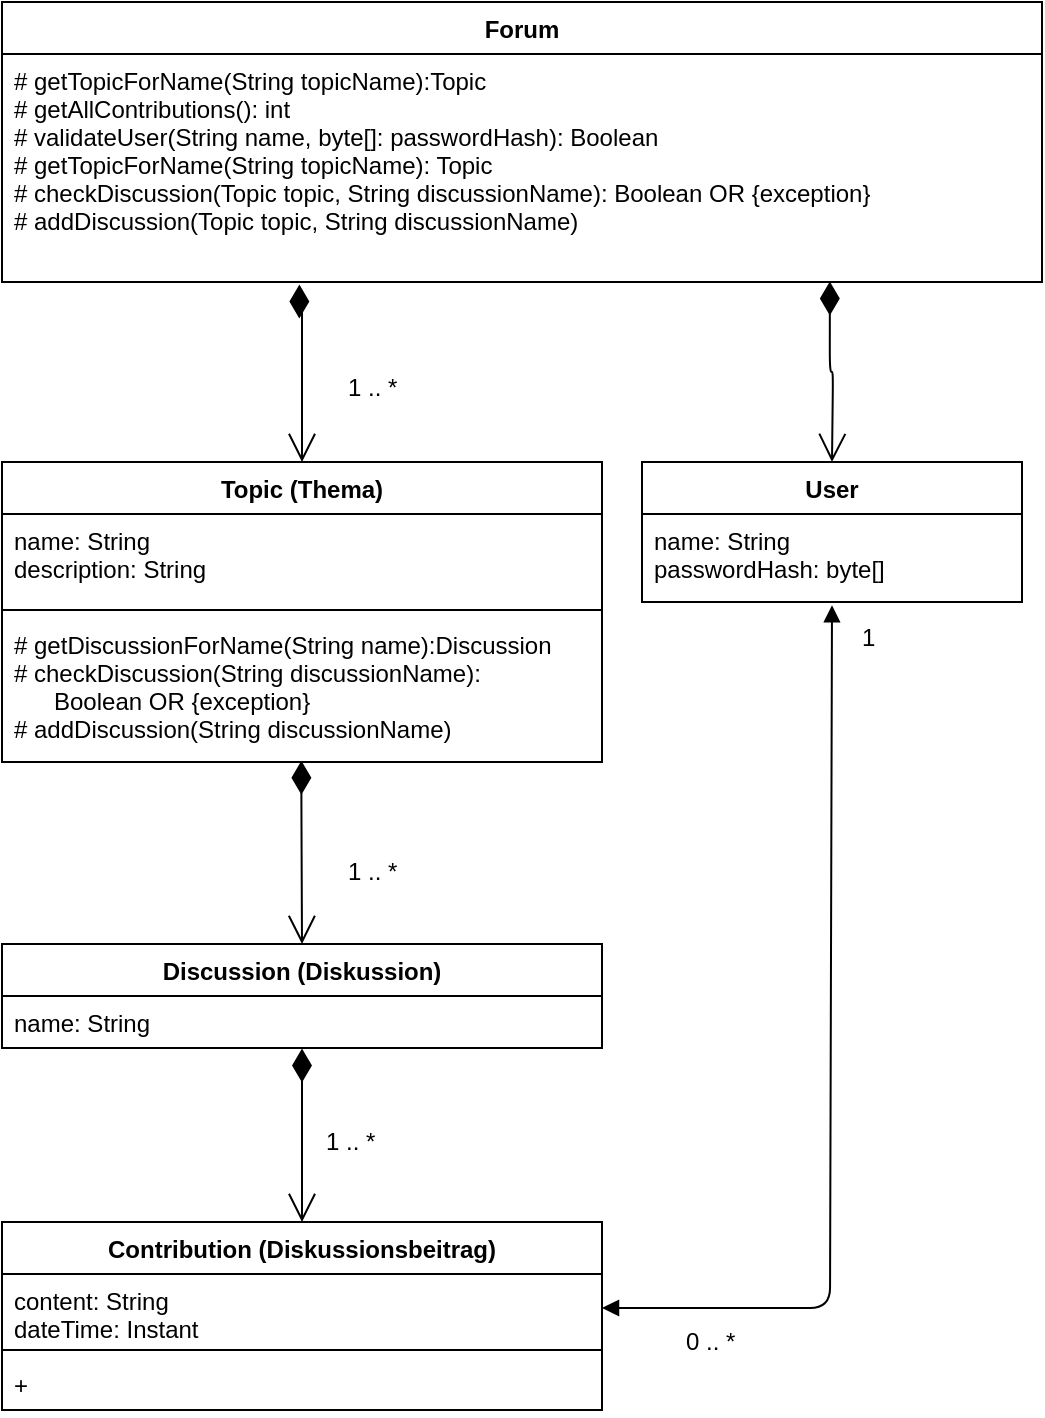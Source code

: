 <mxfile version="10.6.0" type="device"><diagram id="mlbQvvDRf6RauDncvmt-" name="Page-1"><mxGraphModel dx="557" dy="437" grid="1" gridSize="10" guides="1" tooltips="1" connect="1" arrows="1" fold="1" page="1" pageScale="1" pageWidth="850" pageHeight="1100" math="0" shadow="0"><root><mxCell id="0"/><mxCell id="1" parent="0"/><mxCell id="rJ3yqclpiGGTEM19w78W-1" value="Forum" style="swimlane;fontStyle=1;align=center;verticalAlign=top;childLayout=stackLayout;horizontal=1;startSize=26;horizontalStack=0;resizeParent=1;resizeParentMax=0;resizeLast=0;collapsible=1;marginBottom=0;" parent="1" vertex="1"><mxGeometry x="160" y="50" width="520" height="140" as="geometry"/></mxCell><mxCell id="rJ3yqclpiGGTEM19w78W-4" value="# getTopicForName(String topicName):Topic&#xA;# getAllContributions(): int&#xA;# validateUser(String name, byte[]: passwordHash): Boolean&#xA;# getTopicForName(String topicName): Topic&#xA;# checkDiscussion(Topic topic, String discussionName): Boolean OR {exception}&#xA;# addDiscussion(Topic topic, String discussionName) " style="text;strokeColor=none;fillColor=none;align=left;verticalAlign=top;spacingLeft=4;spacingRight=4;overflow=hidden;rotatable=0;points=[[0,0.5],[1,0.5]];portConstraint=eastwest;" parent="rJ3yqclpiGGTEM19w78W-1" vertex="1"><mxGeometry y="26" width="520" height="114" as="geometry"/></mxCell><mxCell id="rJ3yqclpiGGTEM19w78W-5" value="Topic (Thema)" style="swimlane;fontStyle=1;align=center;verticalAlign=top;childLayout=stackLayout;horizontal=1;startSize=26;horizontalStack=0;resizeParent=1;resizeParentMax=0;resizeLast=0;collapsible=1;marginBottom=0;" parent="1" vertex="1"><mxGeometry x="160" y="280" width="300" height="150" as="geometry"/></mxCell><mxCell id="rJ3yqclpiGGTEM19w78W-6" value="name: String&#xA;description: String&#xA;" style="text;strokeColor=none;fillColor=none;align=left;verticalAlign=top;spacingLeft=4;spacingRight=4;overflow=hidden;rotatable=0;points=[[0,0.5],[1,0.5]];portConstraint=eastwest;" parent="rJ3yqclpiGGTEM19w78W-5" vertex="1"><mxGeometry y="26" width="300" height="44" as="geometry"/></mxCell><mxCell id="rJ3yqclpiGGTEM19w78W-7" value="" style="line;strokeWidth=1;fillColor=none;align=left;verticalAlign=middle;spacingTop=-1;spacingLeft=3;spacingRight=3;rotatable=0;labelPosition=right;points=[];portConstraint=eastwest;" parent="rJ3yqclpiGGTEM19w78W-5" vertex="1"><mxGeometry y="70" width="300" height="8" as="geometry"/></mxCell><mxCell id="rJ3yqclpiGGTEM19w78W-8" value="# getDiscussionForName(String name):Discussion&#xA;# checkDiscussion(String discussionName): &#xA;      Boolean OR {exception}&#xA;# addDiscussion(String discussionName)&#xA;&#xA;" style="text;strokeColor=none;fillColor=none;align=left;verticalAlign=top;spacingLeft=4;spacingRight=4;overflow=hidden;rotatable=0;points=[[0,0.5],[1,0.5]];portConstraint=eastwest;" parent="rJ3yqclpiGGTEM19w78W-5" vertex="1"><mxGeometry y="78" width="300" height="72" as="geometry"/></mxCell><mxCell id="rJ3yqclpiGGTEM19w78W-9" value="Discussion (Diskussion)" style="swimlane;fontStyle=1;align=center;verticalAlign=top;childLayout=stackLayout;horizontal=1;startSize=26;horizontalStack=0;resizeParent=1;resizeParentMax=0;resizeLast=0;collapsible=1;marginBottom=0;" parent="1" vertex="1"><mxGeometry x="160" y="521" width="300" height="52" as="geometry"/></mxCell><mxCell id="rJ3yqclpiGGTEM19w78W-10" value="name: String" style="text;strokeColor=none;fillColor=none;align=left;verticalAlign=top;spacingLeft=4;spacingRight=4;overflow=hidden;rotatable=0;points=[[0,0.5],[1,0.5]];portConstraint=eastwest;" parent="rJ3yqclpiGGTEM19w78W-9" vertex="1"><mxGeometry y="26" width="300" height="26" as="geometry"/></mxCell><mxCell id="rJ3yqclpiGGTEM19w78W-13" value="Contribution (Diskussionsbeitrag)" style="swimlane;fontStyle=1;align=center;verticalAlign=top;childLayout=stackLayout;horizontal=1;startSize=26;horizontalStack=0;resizeParent=1;resizeParentMax=0;resizeLast=0;collapsible=1;marginBottom=0;" parent="1" vertex="1"><mxGeometry x="160" y="660" width="300" height="94" as="geometry"/></mxCell><mxCell id="rJ3yqclpiGGTEM19w78W-14" value="content: String&#xA;dateTime: Instant&#xA;" style="text;strokeColor=none;fillColor=none;align=left;verticalAlign=top;spacingLeft=4;spacingRight=4;overflow=hidden;rotatable=0;points=[[0,0.5],[1,0.5]];portConstraint=eastwest;" parent="rJ3yqclpiGGTEM19w78W-13" vertex="1"><mxGeometry y="26" width="300" height="34" as="geometry"/></mxCell><mxCell id="rJ3yqclpiGGTEM19w78W-15" value="" style="line;strokeWidth=1;fillColor=none;align=left;verticalAlign=middle;spacingTop=-1;spacingLeft=3;spacingRight=3;rotatable=0;labelPosition=right;points=[];portConstraint=eastwest;" parent="rJ3yqclpiGGTEM19w78W-13" vertex="1"><mxGeometry y="60" width="300" height="8" as="geometry"/></mxCell><mxCell id="rJ3yqclpiGGTEM19w78W-16" value="+" style="text;strokeColor=none;fillColor=none;align=left;verticalAlign=top;spacingLeft=4;spacingRight=4;overflow=hidden;rotatable=0;points=[[0,0.5],[1,0.5]];portConstraint=eastwest;" parent="rJ3yqclpiGGTEM19w78W-13" vertex="1"><mxGeometry y="68" width="300" height="26" as="geometry"/></mxCell><mxCell id="rJ3yqclpiGGTEM19w78W-18" value="User" style="swimlane;fontStyle=1;align=center;verticalAlign=top;childLayout=stackLayout;horizontal=1;startSize=26;horizontalStack=0;resizeParent=1;resizeParentMax=0;resizeLast=0;collapsible=1;marginBottom=0;" parent="1" vertex="1"><mxGeometry x="480" y="280" width="190" height="70" as="geometry"/></mxCell><mxCell id="rJ3yqclpiGGTEM19w78W-19" value="name: String&#xA;passwordHash: byte[]&#xA;" style="text;strokeColor=none;fillColor=none;align=left;verticalAlign=top;spacingLeft=4;spacingRight=4;overflow=hidden;rotatable=0;points=[[0,0.5],[1,0.5]];portConstraint=eastwest;" parent="rJ3yqclpiGGTEM19w78W-18" vertex="1"><mxGeometry y="26" width="190" height="44" as="geometry"/></mxCell><mxCell id="rJ3yqclpiGGTEM19w78W-22" value="" style="endArrow=open;html=1;endSize=12;startArrow=diamondThin;startSize=14;startFill=1;edgeStyle=orthogonalEdgeStyle;align=left;verticalAlign=bottom;entryX=0.5;entryY=0;entryDx=0;entryDy=0;exitX=0.286;exitY=1.011;exitDx=0;exitDy=0;exitPerimeter=0;" parent="1" target="rJ3yqclpiGGTEM19w78W-5" edge="1" source="rJ3yqclpiGGTEM19w78W-4"><mxGeometry x="-1" y="3" relative="1" as="geometry"><mxPoint x="310" y="196" as="sourcePoint"/><mxPoint x="585" y="240" as="targetPoint"/><Array as="points"><mxPoint x="309" y="196"/></Array></mxGeometry></mxCell><mxCell id="rJ3yqclpiGGTEM19w78W-24" value="" style="endArrow=open;html=1;endSize=12;startArrow=diamondThin;startSize=14;startFill=1;edgeStyle=orthogonalEdgeStyle;align=left;verticalAlign=bottom;entryX=0.5;entryY=0;entryDx=0;entryDy=0;exitX=0.499;exitY=0.991;exitDx=0;exitDy=0;exitPerimeter=0;" parent="1" target="rJ3yqclpiGGTEM19w78W-9" edge="1" source="rJ3yqclpiGGTEM19w78W-8"><mxGeometry x="-1" y="3" relative="1" as="geometry"><mxPoint x="310" y="450" as="sourcePoint"/><mxPoint x="280" y="520" as="targetPoint"/><Array as="points"><mxPoint x="310" y="450"/><mxPoint x="310" y="476"/></Array></mxGeometry></mxCell><mxCell id="rJ3yqclpiGGTEM19w78W-26" value="" style="endArrow=open;html=1;endSize=12;startArrow=diamondThin;startSize=14;startFill=1;edgeStyle=orthogonalEdgeStyle;align=left;verticalAlign=bottom;exitX=0.5;exitY=1.011;exitDx=0;exitDy=0;exitPerimeter=0;" parent="1" edge="1" source="rJ3yqclpiGGTEM19w78W-10"><mxGeometry x="-1" y="3" relative="1" as="geometry"><mxPoint x="310" y="580" as="sourcePoint"/><mxPoint x="310" y="660" as="targetPoint"/><Array as="points"/></mxGeometry></mxCell><mxCell id="rJ3yqclpiGGTEM19w78W-27" value="1 .. *" style="text;html=1;resizable=0;points=[];autosize=1;align=left;verticalAlign=top;spacingTop=-4;" parent="1" vertex="1"><mxGeometry x="331" y="233" width="40" height="20" as="geometry"/></mxCell><mxCell id="rJ3yqclpiGGTEM19w78W-28" value="1 .. *" style="text;html=1;resizable=0;points=[];autosize=1;align=left;verticalAlign=top;spacingTop=-4;" parent="1" vertex="1"><mxGeometry x="331" y="474.5" width="40" height="20" as="geometry"/></mxCell><mxCell id="rJ3yqclpiGGTEM19w78W-29" value="1 .. *" style="text;html=1;resizable=0;points=[];autosize=1;align=left;verticalAlign=top;spacingTop=-4;" parent="1" vertex="1"><mxGeometry x="320" y="610" width="40" height="20" as="geometry"/></mxCell><mxCell id="rJ3yqclpiGGTEM19w78W-30" value="" style="endArrow=open;html=1;endSize=12;startArrow=diamondThin;startSize=14;startFill=1;edgeStyle=orthogonalEdgeStyle;align=left;verticalAlign=bottom;exitX=0.796;exitY=0.998;exitDx=0;exitDy=0;exitPerimeter=0;" parent="1" edge="1" source="rJ3yqclpiGGTEM19w78W-4"><mxGeometry x="-1" y="3" relative="1" as="geometry"><mxPoint x="575" y="210" as="sourcePoint"/><mxPoint x="575" y="280" as="targetPoint"/><Array as="points"/></mxGeometry></mxCell><mxCell id="rJ3yqclpiGGTEM19w78W-31" value="" style="endArrow=block;startArrow=block;endFill=1;startFill=1;html=1;entryX=0.5;entryY=1.036;entryDx=0;entryDy=0;entryPerimeter=0;exitX=1;exitY=0.5;exitDx=0;exitDy=0;" parent="1" source="rJ3yqclpiGGTEM19w78W-14" target="rJ3yqclpiGGTEM19w78W-19" edge="1"><mxGeometry width="160" relative="1" as="geometry"><mxPoint x="520" y="607" as="sourcePoint"/><mxPoint x="574.429" y="381.857" as="targetPoint"/><Array as="points"><mxPoint x="574" y="703"/></Array></mxGeometry></mxCell><mxCell id="rJ3yqclpiGGTEM19w78W-32" value="1" style="text;html=1;resizable=0;points=[];autosize=1;align=left;verticalAlign=top;spacingTop=-4;" parent="1" vertex="1"><mxGeometry x="588" y="358" width="20" height="20" as="geometry"/></mxCell><mxCell id="rJ3yqclpiGGTEM19w78W-33" value="0 .. *" style="text;html=1;resizable=0;points=[];autosize=1;align=left;verticalAlign=top;spacingTop=-4;" parent="1" vertex="1"><mxGeometry x="500" y="710" width="40" height="20" as="geometry"/></mxCell></root></mxGraphModel></diagram></mxfile>